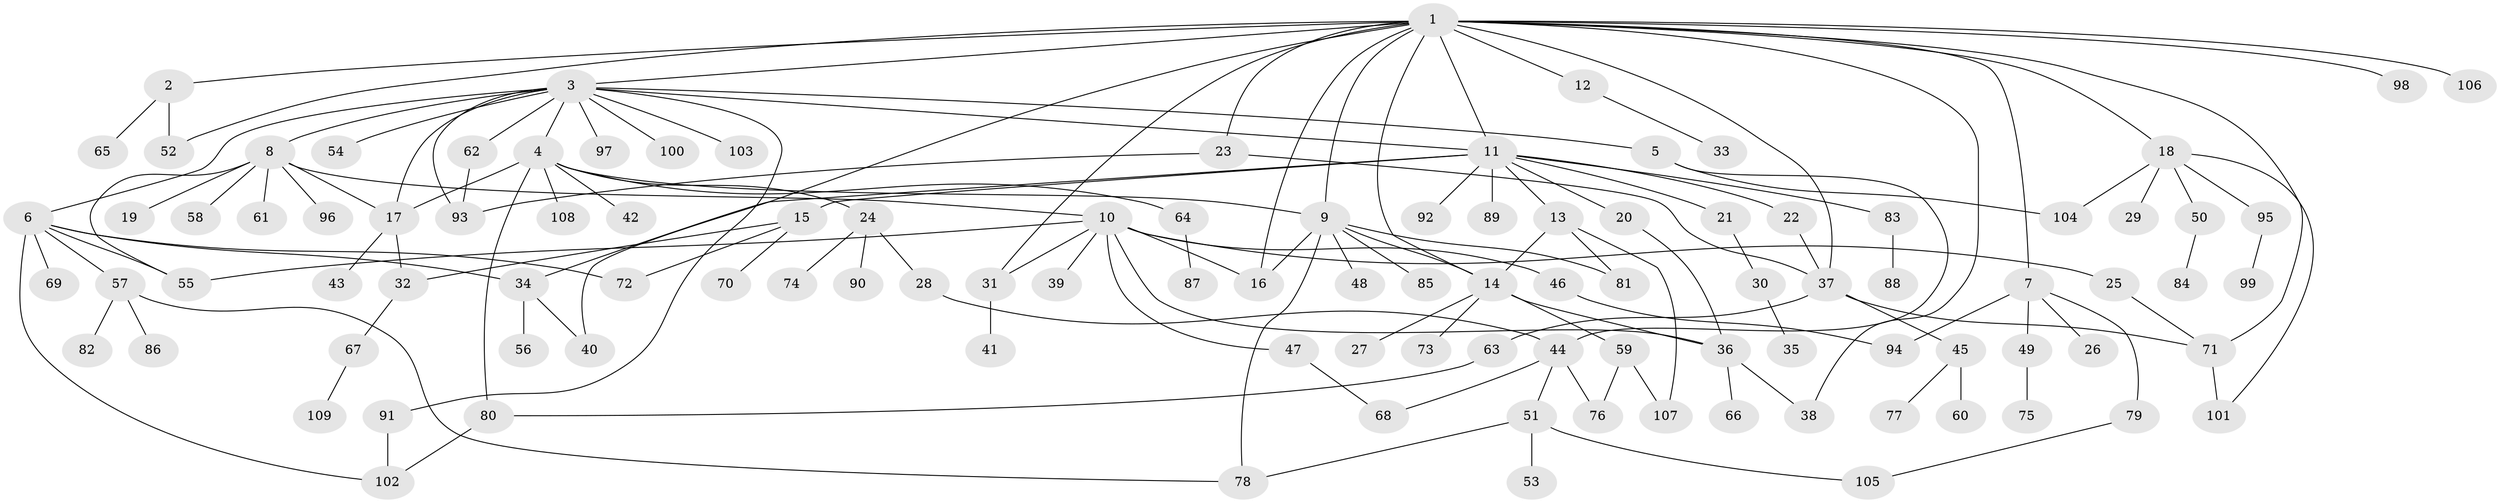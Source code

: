 // coarse degree distribution, {11: 0.06060606060606061, 5: 0.09090909090909091, 3: 0.12121212121212122, 4: 0.15151515151515152, 7: 0.06060606060606061, 1: 0.2727272727272727, 2: 0.15151515151515152, 8: 0.030303030303030304, 6: 0.06060606060606061}
// Generated by graph-tools (version 1.1) at 2025/50/03/04/25 22:50:06]
// undirected, 109 vertices, 147 edges
graph export_dot {
  node [color=gray90,style=filled];
  1;
  2;
  3;
  4;
  5;
  6;
  7;
  8;
  9;
  10;
  11;
  12;
  13;
  14;
  15;
  16;
  17;
  18;
  19;
  20;
  21;
  22;
  23;
  24;
  25;
  26;
  27;
  28;
  29;
  30;
  31;
  32;
  33;
  34;
  35;
  36;
  37;
  38;
  39;
  40;
  41;
  42;
  43;
  44;
  45;
  46;
  47;
  48;
  49;
  50;
  51;
  52;
  53;
  54;
  55;
  56;
  57;
  58;
  59;
  60;
  61;
  62;
  63;
  64;
  65;
  66;
  67;
  68;
  69;
  70;
  71;
  72;
  73;
  74;
  75;
  76;
  77;
  78;
  79;
  80;
  81;
  82;
  83;
  84;
  85;
  86;
  87;
  88;
  89;
  90;
  91;
  92;
  93;
  94;
  95;
  96;
  97;
  98;
  99;
  100;
  101;
  102;
  103;
  104;
  105;
  106;
  107;
  108;
  109;
  1 -- 2;
  1 -- 3;
  1 -- 7;
  1 -- 9;
  1 -- 11;
  1 -- 12;
  1 -- 14;
  1 -- 16;
  1 -- 18;
  1 -- 23;
  1 -- 31;
  1 -- 37;
  1 -- 38;
  1 -- 40;
  1 -- 52;
  1 -- 71;
  1 -- 98;
  1 -- 106;
  2 -- 52;
  2 -- 65;
  3 -- 4;
  3 -- 5;
  3 -- 6;
  3 -- 8;
  3 -- 11;
  3 -- 17;
  3 -- 54;
  3 -- 62;
  3 -- 91;
  3 -- 93;
  3 -- 97;
  3 -- 100;
  3 -- 103;
  4 -- 9;
  4 -- 17;
  4 -- 24;
  4 -- 42;
  4 -- 64;
  4 -- 80;
  4 -- 108;
  5 -- 44;
  5 -- 104;
  6 -- 34;
  6 -- 55;
  6 -- 57;
  6 -- 69;
  6 -- 72;
  6 -- 102;
  7 -- 26;
  7 -- 49;
  7 -- 79;
  7 -- 94;
  8 -- 10;
  8 -- 17;
  8 -- 19;
  8 -- 55;
  8 -- 58;
  8 -- 61;
  8 -- 96;
  9 -- 14;
  9 -- 16;
  9 -- 48;
  9 -- 78;
  9 -- 81;
  9 -- 85;
  10 -- 16;
  10 -- 25;
  10 -- 31;
  10 -- 36;
  10 -- 39;
  10 -- 46;
  10 -- 47;
  10 -- 55;
  11 -- 13;
  11 -- 15;
  11 -- 20;
  11 -- 21;
  11 -- 22;
  11 -- 34;
  11 -- 83;
  11 -- 89;
  11 -- 92;
  12 -- 33;
  13 -- 14;
  13 -- 81;
  13 -- 107;
  14 -- 27;
  14 -- 36;
  14 -- 59;
  14 -- 73;
  15 -- 32;
  15 -- 70;
  15 -- 72;
  17 -- 32;
  17 -- 43;
  18 -- 29;
  18 -- 50;
  18 -- 95;
  18 -- 101;
  18 -- 104;
  20 -- 36;
  21 -- 30;
  22 -- 37;
  23 -- 37;
  23 -- 93;
  24 -- 28;
  24 -- 74;
  24 -- 90;
  25 -- 71;
  28 -- 44;
  30 -- 35;
  31 -- 41;
  32 -- 67;
  34 -- 40;
  34 -- 56;
  36 -- 38;
  36 -- 66;
  37 -- 45;
  37 -- 63;
  37 -- 71;
  44 -- 51;
  44 -- 68;
  44 -- 76;
  45 -- 60;
  45 -- 77;
  46 -- 94;
  47 -- 68;
  49 -- 75;
  50 -- 84;
  51 -- 53;
  51 -- 78;
  51 -- 105;
  57 -- 78;
  57 -- 82;
  57 -- 86;
  59 -- 76;
  59 -- 107;
  62 -- 93;
  63 -- 80;
  64 -- 87;
  67 -- 109;
  71 -- 101;
  79 -- 105;
  80 -- 102;
  83 -- 88;
  91 -- 102;
  95 -- 99;
}
